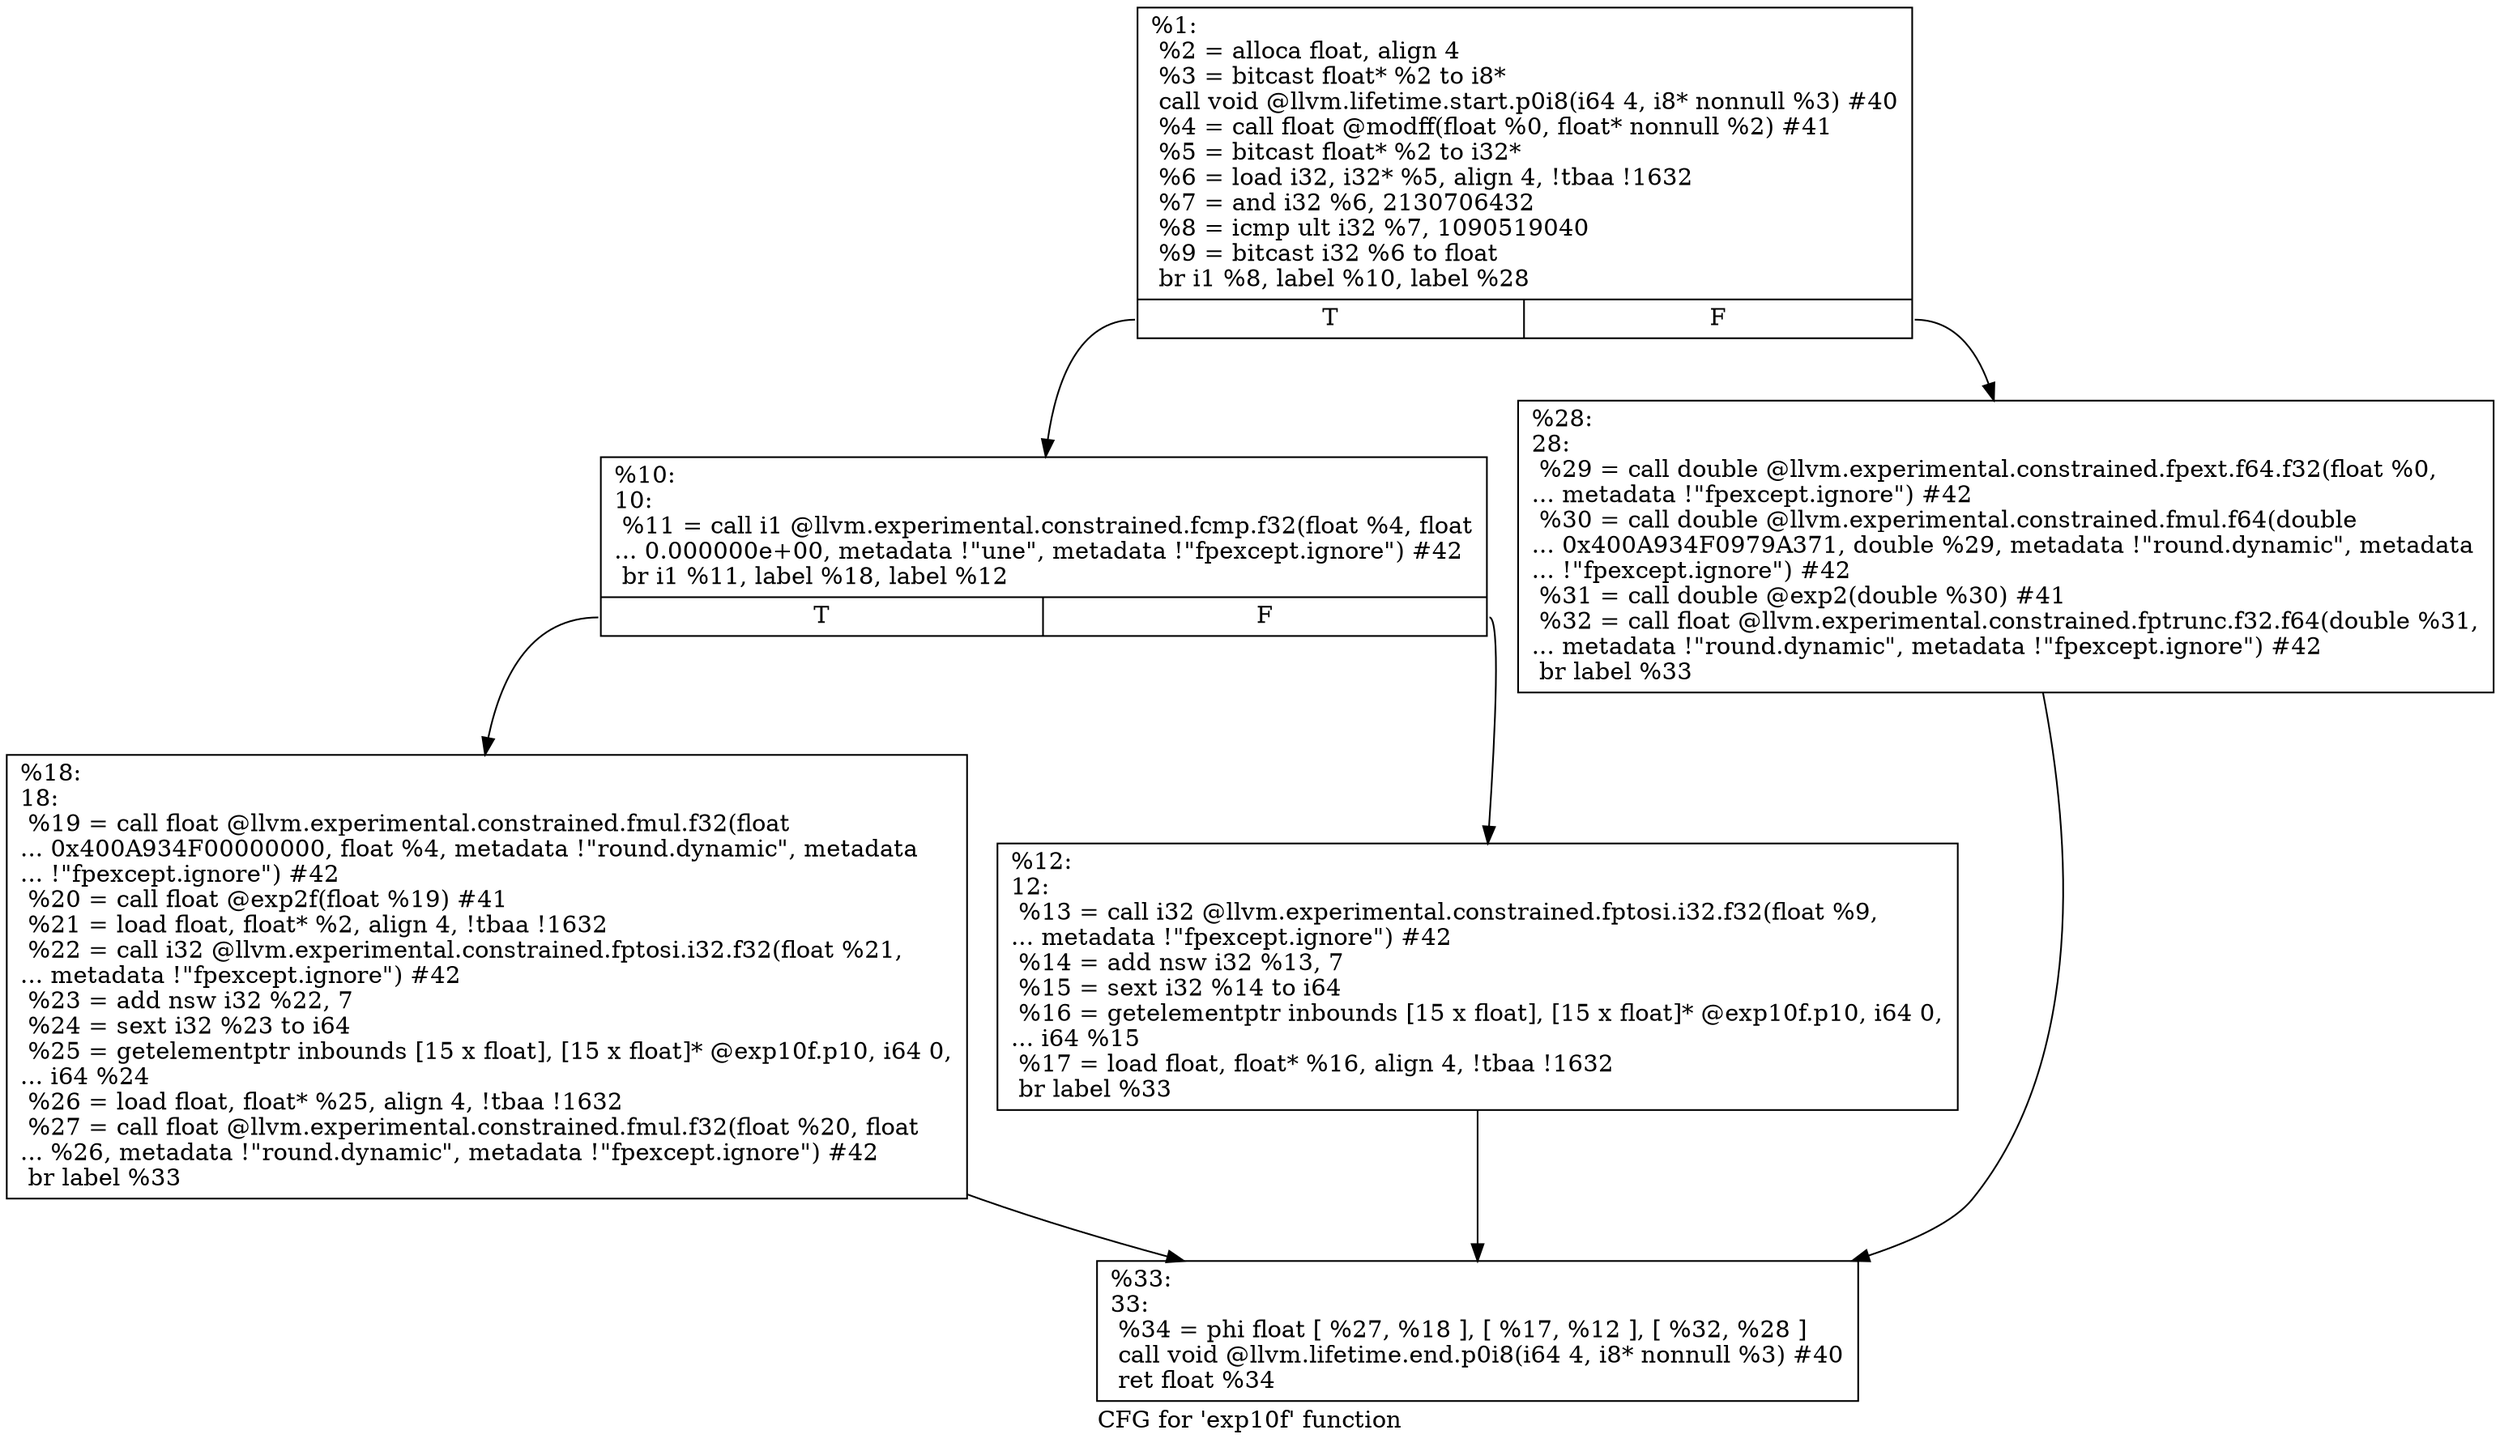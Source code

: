 digraph "CFG for 'exp10f' function" {
	label="CFG for 'exp10f' function";

	Node0x154b860 [shape=record,label="{%1:\l  %2 = alloca float, align 4\l  %3 = bitcast float* %2 to i8*\l  call void @llvm.lifetime.start.p0i8(i64 4, i8* nonnull %3) #40\l  %4 = call float @modff(float %0, float* nonnull %2) #41\l  %5 = bitcast float* %2 to i32*\l  %6 = load i32, i32* %5, align 4, !tbaa !1632\l  %7 = and i32 %6, 2130706432\l  %8 = icmp ult i32 %7, 1090519040\l  %9 = bitcast i32 %6 to float\l  br i1 %8, label %10, label %28\l|{<s0>T|<s1>F}}"];
	Node0x154b860:s0 -> Node0x154bb70;
	Node0x154b860:s1 -> Node0x154bfa0;
	Node0x154bb70 [shape=record,label="{%10:\l10:                                               \l  %11 = call i1 @llvm.experimental.constrained.fcmp.f32(float %4, float\l... 0.000000e+00, metadata !\"une\", metadata !\"fpexcept.ignore\") #42\l  br i1 %11, label %18, label %12\l|{<s0>T|<s1>F}}"];
	Node0x154bb70:s0 -> Node0x154bf50;
	Node0x154bb70:s1 -> Node0x154bf00;
	Node0x154bf00 [shape=record,label="{%12:\l12:                                               \l  %13 = call i32 @llvm.experimental.constrained.fptosi.i32.f32(float %9,\l... metadata !\"fpexcept.ignore\") #42\l  %14 = add nsw i32 %13, 7\l  %15 = sext i32 %14 to i64\l  %16 = getelementptr inbounds [15 x float], [15 x float]* @exp10f.p10, i64 0,\l... i64 %15\l  %17 = load float, float* %16, align 4, !tbaa !1632\l  br label %33\l}"];
	Node0x154bf00 -> Node0x154bff0;
	Node0x154bf50 [shape=record,label="{%18:\l18:                                               \l  %19 = call float @llvm.experimental.constrained.fmul.f32(float\l... 0x400A934F00000000, float %4, metadata !\"round.dynamic\", metadata\l... !\"fpexcept.ignore\") #42\l  %20 = call float @exp2f(float %19) #41\l  %21 = load float, float* %2, align 4, !tbaa !1632\l  %22 = call i32 @llvm.experimental.constrained.fptosi.i32.f32(float %21,\l... metadata !\"fpexcept.ignore\") #42\l  %23 = add nsw i32 %22, 7\l  %24 = sext i32 %23 to i64\l  %25 = getelementptr inbounds [15 x float], [15 x float]* @exp10f.p10, i64 0,\l... i64 %24\l  %26 = load float, float* %25, align 4, !tbaa !1632\l  %27 = call float @llvm.experimental.constrained.fmul.f32(float %20, float\l... %26, metadata !\"round.dynamic\", metadata !\"fpexcept.ignore\") #42\l  br label %33\l}"];
	Node0x154bf50 -> Node0x154bff0;
	Node0x154bfa0 [shape=record,label="{%28:\l28:                                               \l  %29 = call double @llvm.experimental.constrained.fpext.f64.f32(float %0,\l... metadata !\"fpexcept.ignore\") #42\l  %30 = call double @llvm.experimental.constrained.fmul.f64(double\l... 0x400A934F0979A371, double %29, metadata !\"round.dynamic\", metadata\l... !\"fpexcept.ignore\") #42\l  %31 = call double @exp2(double %30) #41\l  %32 = call float @llvm.experimental.constrained.fptrunc.f32.f64(double %31,\l... metadata !\"round.dynamic\", metadata !\"fpexcept.ignore\") #42\l  br label %33\l}"];
	Node0x154bfa0 -> Node0x154bff0;
	Node0x154bff0 [shape=record,label="{%33:\l33:                                               \l  %34 = phi float [ %27, %18 ], [ %17, %12 ], [ %32, %28 ]\l  call void @llvm.lifetime.end.p0i8(i64 4, i8* nonnull %3) #40\l  ret float %34\l}"];
}
